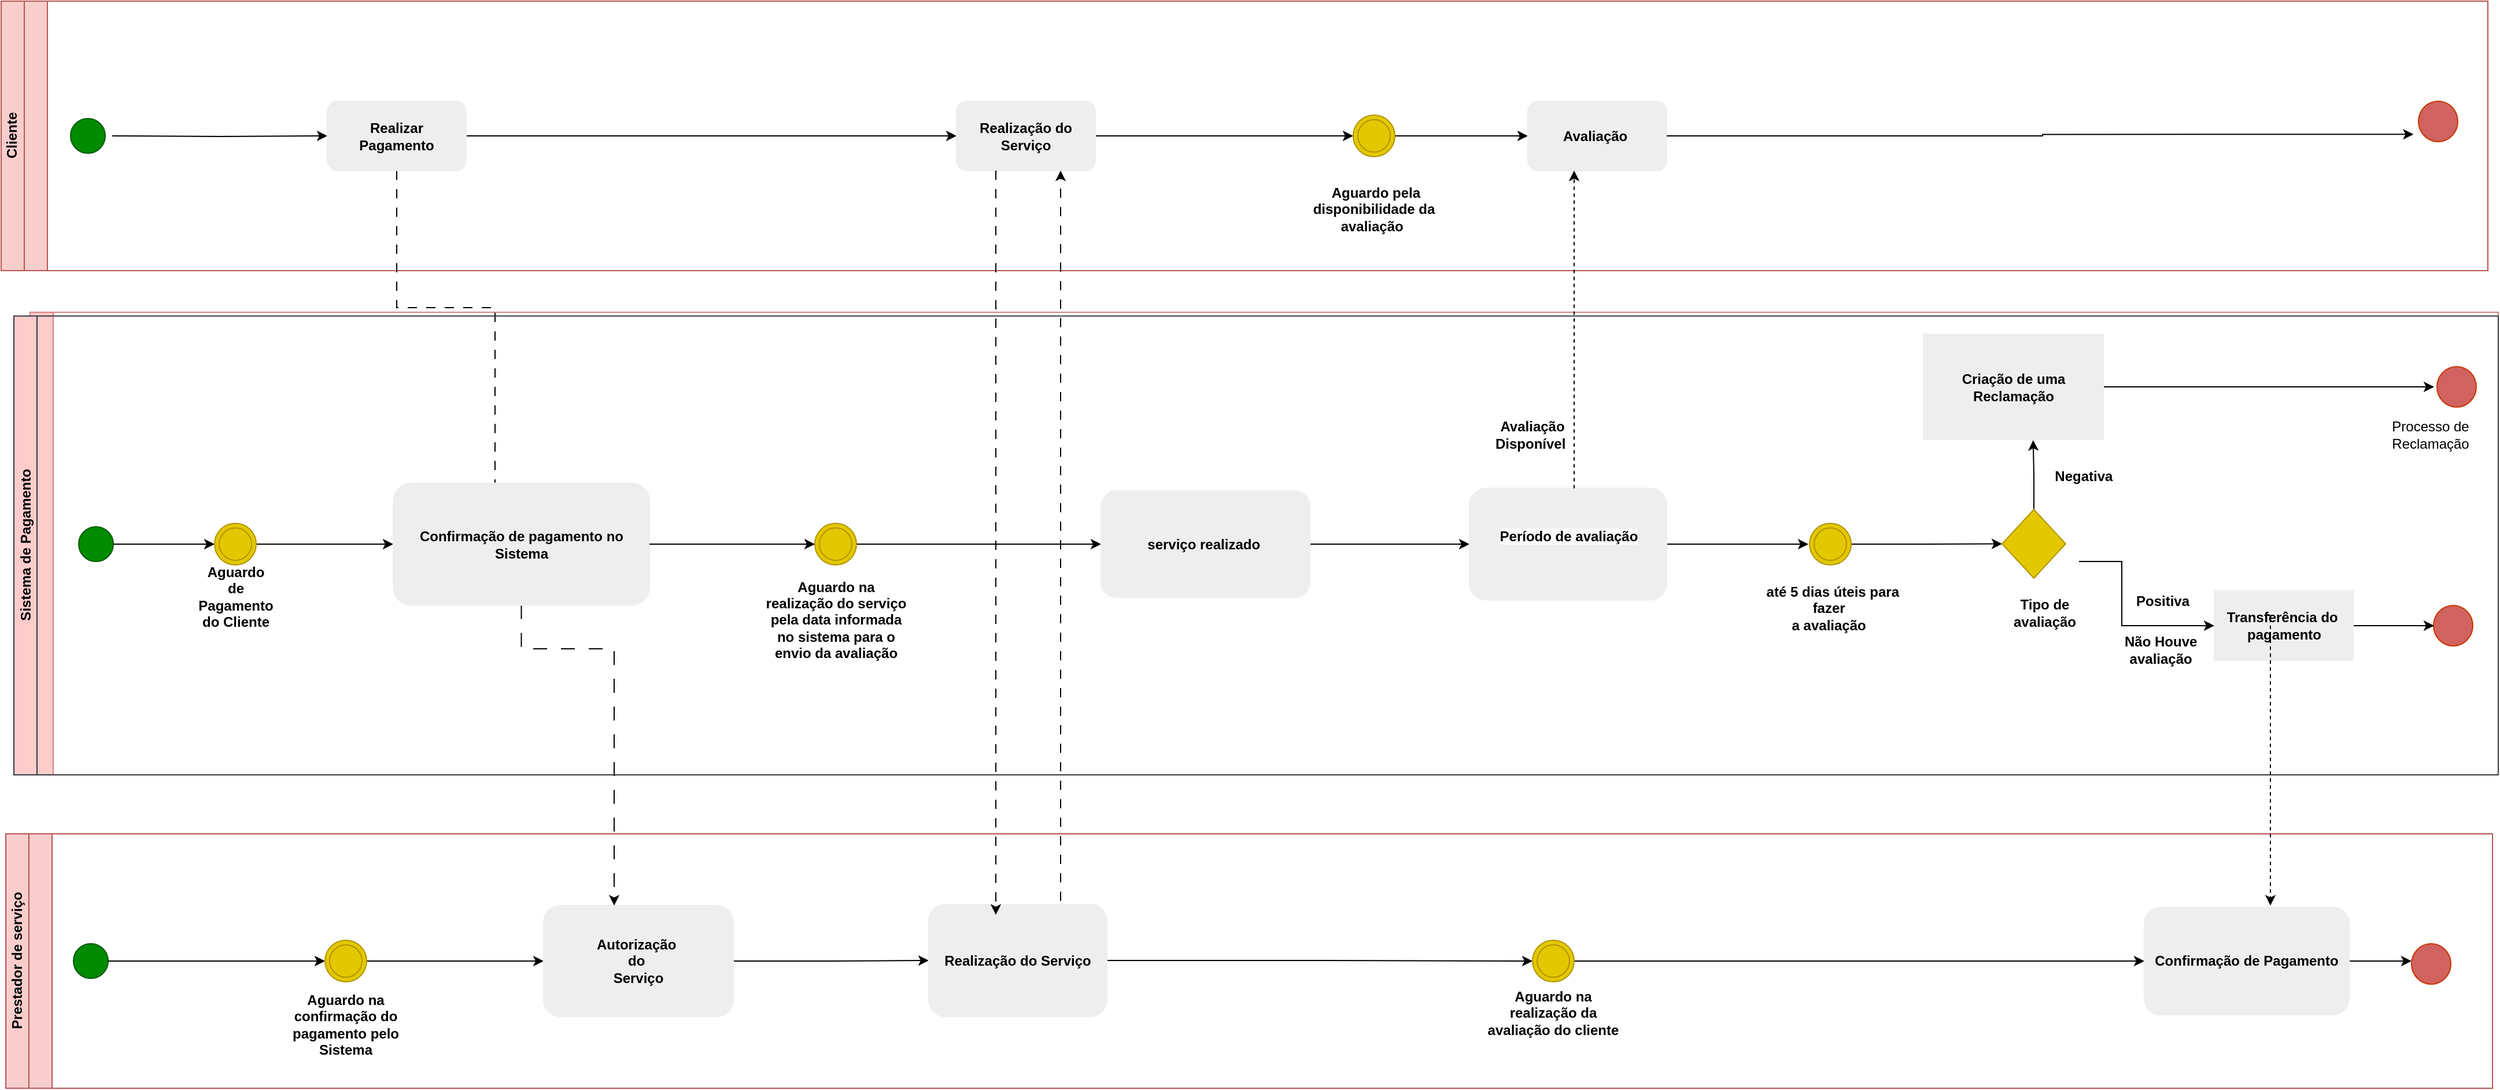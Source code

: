 <mxfile version="24.0.4" type="github">
  <diagram name="Página-1" id="FejWaUxKJO4Tpg3Yl1KT">
    <mxGraphModel dx="2012" dy="1380" grid="0" gridSize="10" guides="1" tooltips="1" connect="1" arrows="1" fold="1" page="1" pageScale="1" pageWidth="827" pageHeight="1169" math="0" shadow="0">
      <root>
        <mxCell id="0" />
        <mxCell id="1" parent="0" />
        <mxCell id="zYfPLpG0swG1dU-uLJUw-37" value="Cliente" style="swimlane;html=1;childLayout=stackLayout;resizeParent=1;resizeParentMax=0;horizontal=0;startSize=20;horizontalStack=0;labelBackgroundColor=none;fillColor=#f8cecc;strokeColor=#b85450;align=center;fontStyle=1;verticalAlign=middle;fontSize=12;" parent="1" vertex="1">
          <mxGeometry x="50" y="90" width="2150" height="233" as="geometry" />
        </mxCell>
        <mxCell id="zYfPLpG0swG1dU-uLJUw-38" value="&amp;nbsp;&lt;div style=&quot;font-size: 12px;&quot;&gt;&lt;br style=&quot;font-size: 12px;&quot;&gt;&lt;/div&gt;" style="swimlane;html=1;startSize=20;horizontal=0;labelBackgroundColor=none;fillColor=#f8cecc;strokeColor=#b85450;align=center;fontStyle=1;verticalAlign=middle;fontSize=12;" parent="zYfPLpG0swG1dU-uLJUw-37" vertex="1">
          <mxGeometry x="20" width="2130" height="233" as="geometry" />
        </mxCell>
        <mxCell id="zYfPLpG0swG1dU-uLJUw-87" value="" style="edgeStyle=orthogonalEdgeStyle;rounded=0;orthogonalLoop=1;jettySize=auto;html=1;align=center;fontStyle=1;verticalAlign=middle;fontSize=12;" parent="zYfPLpG0swG1dU-uLJUw-38" target="zYfPLpG0swG1dU-uLJUw-86" edge="1">
          <mxGeometry relative="1" as="geometry">
            <mxPoint x="76" y="116.5" as="sourcePoint" />
          </mxGeometry>
        </mxCell>
        <mxCell id="zYfPLpG0swG1dU-uLJUw-39" value="" style="verticalLabelPosition=bottom;verticalAlign=middle;html=1;shape=mxgraph.flowchart.on-page_reference;fillColor=#008a00;strokeColor=#005700;labelBackgroundColor=none;fontColor=#ffffff;align=center;fontStyle=1;fontSize=12;" parent="zYfPLpG0swG1dU-uLJUw-38" vertex="1">
          <mxGeometry x="40" y="101.5" width="30" height="30" as="geometry" />
        </mxCell>
        <mxCell id="zYfPLpG0swG1dU-uLJUw-46" value="" style="ellipse;whiteSpace=wrap;html=1;fillColor=#d0635f;strokeColor=#C73500;fontColor=#000000;rounded=1;labelBackgroundColor=none;align=center;fontStyle=1;verticalAlign=middle;fontSize=12;" parent="zYfPLpG0swG1dU-uLJUw-38" vertex="1">
          <mxGeometry x="2070" y="86.5" width="34" height="35" as="geometry" />
        </mxCell>
        <mxCell id="zYfPLpG0swG1dU-uLJUw-102" value="" style="edgeStyle=orthogonalEdgeStyle;rounded=0;orthogonalLoop=1;jettySize=auto;html=1;align=center;fontStyle=1;verticalAlign=middle;fontSize=12;" parent="zYfPLpG0swG1dU-uLJUw-38" source="zYfPLpG0swG1dU-uLJUw-86" target="zYfPLpG0swG1dU-uLJUw-101" edge="1">
          <mxGeometry relative="1" as="geometry" />
        </mxCell>
        <mxCell id="K5AAOl8hfwGV49l_5y5c-6" style="edgeStyle=orthogonalEdgeStyle;rounded=0;orthogonalLoop=1;jettySize=auto;html=1;dashed=1;dashPattern=8 8;align=center;fontStyle=1;verticalAlign=middle;fontSize=12;" edge="1" parent="zYfPLpG0swG1dU-uLJUw-38" source="zYfPLpG0swG1dU-uLJUw-86">
          <mxGeometry relative="1" as="geometry">
            <mxPoint x="406" y="455.0" as="targetPoint" />
            <Array as="points">
              <mxPoint x="322" y="265" />
              <mxPoint x="407" y="265" />
              <mxPoint x="407" y="455" />
            </Array>
          </mxGeometry>
        </mxCell>
        <mxCell id="zYfPLpG0swG1dU-uLJUw-86" value="&lt;div style=&quot;font-size: 12px;&quot;&gt;Realizar&lt;/div&gt;Pagamento" style="rounded=1;whiteSpace=wrap;html=1;verticalAlign=middle;fillColor=#EEEEEE;strokeColor=#EEEEEE;fontColor=#000000;labelBackgroundColor=none;align=center;fontStyle=1;fontSize=12;" parent="zYfPLpG0swG1dU-uLJUw-38" vertex="1">
          <mxGeometry x="262" y="86.5" width="120" height="60" as="geometry" />
        </mxCell>
        <mxCell id="K5AAOl8hfwGV49l_5y5c-30" value="" style="edgeStyle=orthogonalEdgeStyle;rounded=0;orthogonalLoop=1;jettySize=auto;html=1;entryX=0;entryY=0.5;entryDx=0;entryDy=0;align=center;fontStyle=1;verticalAlign=middle;fontSize=12;" edge="1" parent="zYfPLpG0swG1dU-uLJUw-38" source="zYfPLpG0swG1dU-uLJUw-101" target="K5AAOl8hfwGV49l_5y5c-31">
          <mxGeometry relative="1" as="geometry">
            <mxPoint x="1070.0" y="116.529" as="targetPoint" />
          </mxGeometry>
        </mxCell>
        <mxCell id="zYfPLpG0swG1dU-uLJUw-101" value="Realização do Serviço" style="rounded=1;whiteSpace=wrap;html=1;verticalAlign=middle;fillColor=#EEEEEE;strokeColor=#EEEEEE;fontColor=#000000;labelBackgroundColor=none;align=center;fontStyle=1;fontSize=12;" parent="zYfPLpG0swG1dU-uLJUw-38" vertex="1">
          <mxGeometry x="806" y="86.5" width="120" height="60" as="geometry" />
        </mxCell>
        <mxCell id="K5AAOl8hfwGV49l_5y5c-36" value="" style="edgeStyle=orthogonalEdgeStyle;rounded=0;orthogonalLoop=1;jettySize=auto;html=1;align=center;fontStyle=1;verticalAlign=middle;fontSize=12;" edge="1" parent="zYfPLpG0swG1dU-uLJUw-38" source="K5AAOl8hfwGV49l_5y5c-31" target="K5AAOl8hfwGV49l_5y5c-35">
          <mxGeometry relative="1" as="geometry" />
        </mxCell>
        <mxCell id="K5AAOl8hfwGV49l_5y5c-31" value="" style="ellipse;shape=doubleEllipse;whiteSpace=wrap;html=1;aspect=fixed;fillColor=#e3c800;fontColor=#000000;strokeColor=#B09500;align=center;fontStyle=1;verticalAlign=middle;fontSize=12;" vertex="1" parent="zYfPLpG0swG1dU-uLJUw-38">
          <mxGeometry x="1149" y="98.5" width="36" height="36" as="geometry" />
        </mxCell>
        <mxCell id="K5AAOl8hfwGV49l_5y5c-32" value="&amp;nbsp;Aguardo pela disponibilidade da avaliação&amp;nbsp;" style="text;html=1;align=center;verticalAlign=middle;whiteSpace=wrap;rounded=0;fontStyle=1;fontSize=12;" vertex="1" parent="zYfPLpG0swG1dU-uLJUw-38">
          <mxGeometry x="1105" y="165" width="124" height="30" as="geometry" />
        </mxCell>
        <mxCell id="K5AAOl8hfwGV49l_5y5c-35" value="Avaliação&amp;nbsp;" style="rounded=1;whiteSpace=wrap;html=1;fillColor=#EEEEEE;strokeColor=#EEEEEE;fontColor=#000000;align=center;fontStyle=1;verticalAlign=middle;fontSize=12;" vertex="1" parent="zYfPLpG0swG1dU-uLJUw-38">
          <mxGeometry x="1300" y="86.5" width="120" height="60" as="geometry" />
        </mxCell>
        <mxCell id="K5AAOl8hfwGV49l_5y5c-14" style="edgeStyle=orthogonalEdgeStyle;rounded=0;orthogonalLoop=1;jettySize=auto;html=1;dashed=1;dashPattern=8 8;align=center;fontStyle=1;verticalAlign=middle;fontSize=12;" edge="1" parent="zYfPLpG0swG1dU-uLJUw-38" target="zYfPLpG0swG1dU-uLJUw-101">
          <mxGeometry relative="1" as="geometry">
            <mxPoint x="896" y="790" as="sourcePoint" />
            <mxPoint x="904.76" y="146.55" as="targetPoint" />
            <Array as="points">
              <mxPoint x="896" y="800" />
              <mxPoint x="896" y="800" />
            </Array>
          </mxGeometry>
        </mxCell>
        <mxCell id="K5AAOl8hfwGV49l_5y5c-45" style="edgeStyle=orthogonalEdgeStyle;rounded=0;orthogonalLoop=1;jettySize=auto;html=1;entryX=-0.125;entryY=0.819;entryDx=0;entryDy=0;entryPerimeter=0;align=center;fontStyle=1;verticalAlign=middle;fontSize=12;" edge="1" parent="zYfPLpG0swG1dU-uLJUw-38" source="K5AAOl8hfwGV49l_5y5c-35" target="zYfPLpG0swG1dU-uLJUw-46">
          <mxGeometry relative="1" as="geometry" />
        </mxCell>
        <mxCell id="zYfPLpG0swG1dU-uLJUw-62" value="Prestador de serviço" style="swimlane;html=1;childLayout=stackLayout;resizeParent=1;resizeParentMax=0;horizontal=0;startSize=20;horizontalStack=0;labelBackgroundColor=none;fillColor=#f8cecc;strokeColor=#b85450;align=center;fontStyle=1;verticalAlign=middle;fontSize=12;" parent="1" vertex="1">
          <mxGeometry x="54" y="810" width="2150" height="220" as="geometry" />
        </mxCell>
        <mxCell id="zYfPLpG0swG1dU-uLJUw-63" value="&amp;nbsp;&lt;div style=&quot;font-size: 12px;&quot;&gt;&lt;br style=&quot;font-size: 12px;&quot;&gt;&lt;/div&gt;" style="swimlane;html=1;startSize=20;horizontal=0;labelBackgroundColor=none;fillColor=#f8cecc;strokeColor=#b85450;align=center;fontStyle=1;verticalAlign=middle;fontSize=12;" parent="zYfPLpG0swG1dU-uLJUw-62" vertex="1">
          <mxGeometry x="20" width="2130" height="220" as="geometry" />
        </mxCell>
        <mxCell id="zYfPLpG0swG1dU-uLJUw-83" value="" style="edgeStyle=orthogonalEdgeStyle;rounded=0;orthogonalLoop=1;jettySize=auto;html=1;align=center;fontStyle=1;verticalAlign=middle;fontSize=12;" parent="zYfPLpG0swG1dU-uLJUw-63" source="K5AAOl8hfwGV49l_5y5c-7" target="zYfPLpG0swG1dU-uLJUw-82" edge="1">
          <mxGeometry relative="1" as="geometry" />
        </mxCell>
        <mxCell id="zYfPLpG0swG1dU-uLJUw-64" value="" style="verticalLabelPosition=bottom;verticalAlign=middle;html=1;shape=mxgraph.flowchart.on-page_reference;fillColor=#008a00;strokeColor=#005700;labelBackgroundColor=none;fontColor=#ffffff;align=center;fontStyle=1;fontSize=12;" parent="zYfPLpG0swG1dU-uLJUw-63" vertex="1">
          <mxGeometry x="38.5" y="95" width="30" height="30" as="geometry" />
        </mxCell>
        <mxCell id="zYfPLpG0swG1dU-uLJUw-67" value="" style="ellipse;whiteSpace=wrap;html=1;fillColor=#d0635f;strokeColor=#C73500;fontColor=#000000;rounded=1;labelBackgroundColor=none;align=center;fontStyle=1;verticalAlign=middle;fontSize=12;" parent="zYfPLpG0swG1dU-uLJUw-63" vertex="1">
          <mxGeometry x="2060" y="95" width="34" height="35" as="geometry" />
        </mxCell>
        <mxCell id="zYfPLpG0swG1dU-uLJUw-100" value="" style="edgeStyle=orthogonalEdgeStyle;rounded=0;orthogonalLoop=1;jettySize=auto;html=1;align=center;fontStyle=1;verticalAlign=middle;fontSize=12;" parent="zYfPLpG0swG1dU-uLJUw-63" source="zYfPLpG0swG1dU-uLJUw-82" target="zYfPLpG0swG1dU-uLJUw-99" edge="1">
          <mxGeometry relative="1" as="geometry" />
        </mxCell>
        <mxCell id="zYfPLpG0swG1dU-uLJUw-82" value="Autorização&amp;nbsp;&lt;div style=&quot;font-size: 12px;&quot;&gt;do&amp;nbsp;&lt;/div&gt;&lt;div style=&quot;font-size: 12px;&quot;&gt;Serviço&lt;/div&gt;" style="rounded=1;whiteSpace=wrap;html=1;verticalAlign=middle;fillColor=#EEEEEE;strokeColor=#EEEEEE;fontColor=#000000;labelBackgroundColor=none;align=center;fontStyle=1;fontSize=12;" parent="zYfPLpG0swG1dU-uLJUw-63" vertex="1">
          <mxGeometry x="445" y="62" width="164" height="96" as="geometry" />
        </mxCell>
        <mxCell id="K5AAOl8hfwGV49l_5y5c-19" value="" style="edgeStyle=orthogonalEdgeStyle;rounded=0;orthogonalLoop=1;jettySize=auto;html=1;entryX=0;entryY=0.5;entryDx=0;entryDy=0;align=center;fontStyle=1;verticalAlign=middle;fontSize=12;" edge="1" parent="zYfPLpG0swG1dU-uLJUw-63" source="zYfPLpG0swG1dU-uLJUw-99" target="K5AAOl8hfwGV49l_5y5c-21">
          <mxGeometry relative="1" as="geometry">
            <mxPoint x="1100" y="110" as="targetPoint" />
          </mxGeometry>
        </mxCell>
        <mxCell id="zYfPLpG0swG1dU-uLJUw-99" value="Realização do Serviço" style="whiteSpace=wrap;html=1;verticalAlign=middle;fillColor=#EEEEEE;strokeColor=#EEEEEE;fontColor=#000000;rounded=1;labelBackgroundColor=none;align=center;fontStyle=1;fontSize=12;" parent="zYfPLpG0swG1dU-uLJUw-63" vertex="1">
          <mxGeometry x="778" y="61" width="154" height="97" as="geometry" />
        </mxCell>
        <mxCell id="K5AAOl8hfwGV49l_5y5c-10" value="" style="edgeStyle=orthogonalEdgeStyle;rounded=0;orthogonalLoop=1;jettySize=auto;html=1;align=center;fontStyle=1;verticalAlign=middle;fontSize=12;" edge="1" parent="zYfPLpG0swG1dU-uLJUw-63" source="zYfPLpG0swG1dU-uLJUw-64" target="K5AAOl8hfwGV49l_5y5c-7">
          <mxGeometry relative="1" as="geometry">
            <mxPoint x="149" y="860" as="sourcePoint" />
            <mxPoint x="560" y="860" as="targetPoint" />
          </mxGeometry>
        </mxCell>
        <mxCell id="K5AAOl8hfwGV49l_5y5c-7" value="" style="ellipse;shape=doubleEllipse;whiteSpace=wrap;html=1;aspect=fixed;fillColor=#e3c800;fontColor=#000000;strokeColor=#B09500;align=center;fontStyle=1;verticalAlign=middle;fontSize=12;" vertex="1" parent="zYfPLpG0swG1dU-uLJUw-63">
          <mxGeometry x="256" y="92" width="36" height="36" as="geometry" />
        </mxCell>
        <mxCell id="K5AAOl8hfwGV49l_5y5c-12" value="Aguardo na confirmação do pagamento pelo Sistema" style="text;html=1;align=center;verticalAlign=middle;whiteSpace=wrap;rounded=0;fontStyle=1;fontSize=12;" vertex="1" parent="zYfPLpG0swG1dU-uLJUw-63">
          <mxGeometry x="216" y="150" width="116" height="30" as="geometry" />
        </mxCell>
        <mxCell id="K5AAOl8hfwGV49l_5y5c-25" value="" style="edgeStyle=orthogonalEdgeStyle;rounded=0;orthogonalLoop=1;jettySize=auto;html=1;align=center;fontStyle=1;verticalAlign=middle;fontSize=12;" edge="1" parent="zYfPLpG0swG1dU-uLJUw-63" source="K5AAOl8hfwGV49l_5y5c-21" target="K5AAOl8hfwGV49l_5y5c-24">
          <mxGeometry relative="1" as="geometry" />
        </mxCell>
        <mxCell id="K5AAOl8hfwGV49l_5y5c-21" value="" style="ellipse;shape=doubleEllipse;whiteSpace=wrap;html=1;aspect=fixed;fillColor=#e3c800;fontColor=#000000;strokeColor=#B09500;align=center;fontStyle=1;verticalAlign=middle;fontSize=12;" vertex="1" parent="zYfPLpG0swG1dU-uLJUw-63">
          <mxGeometry x="1300" y="92" width="36" height="36" as="geometry" />
        </mxCell>
        <mxCell id="K5AAOl8hfwGV49l_5y5c-22" value="Aguardo na realização da avaliação do cliente" style="text;html=1;align=center;verticalAlign=middle;whiteSpace=wrap;rounded=0;fontStyle=1;fontSize=12;" vertex="1" parent="zYfPLpG0swG1dU-uLJUw-63">
          <mxGeometry x="1256" y="140" width="124" height="30" as="geometry" />
        </mxCell>
        <mxCell id="K5AAOl8hfwGV49l_5y5c-26" style="edgeStyle=orthogonalEdgeStyle;rounded=0;orthogonalLoop=1;jettySize=auto;html=1;align=center;fontStyle=1;verticalAlign=middle;fontSize=12;" edge="1" parent="zYfPLpG0swG1dU-uLJUw-63" source="K5AAOl8hfwGV49l_5y5c-24">
          <mxGeometry relative="1" as="geometry">
            <mxPoint x="2060" y="110" as="targetPoint" />
          </mxGeometry>
        </mxCell>
        <mxCell id="K5AAOl8hfwGV49l_5y5c-24" value="Confirmação de Pagamento" style="rounded=1;whiteSpace=wrap;html=1;fillColor=#EEEEEE;strokeColor=#EEEEEE;fontColor=#000000;align=center;fontStyle=1;verticalAlign=middle;fontSize=12;" vertex="1" parent="zYfPLpG0swG1dU-uLJUw-63">
          <mxGeometry x="1829" y="63.5" width="177" height="93" as="geometry" />
        </mxCell>
        <mxCell id="K5AAOl8hfwGV49l_5y5c-2" style="edgeStyle=orthogonalEdgeStyle;rounded=0;orthogonalLoop=1;jettySize=auto;html=1;dashed=1;dashPattern=12 12;align=center;fontStyle=1;verticalAlign=middle;fontSize=12;" edge="1" parent="1" source="zYfPLpG0swG1dU-uLJUw-84" target="zYfPLpG0swG1dU-uLJUw-82">
          <mxGeometry relative="1" as="geometry">
            <Array as="points">
              <mxPoint x="500" y="650" />
              <mxPoint x="580" y="650" />
            </Array>
          </mxGeometry>
        </mxCell>
        <mxCell id="K5AAOl8hfwGV49l_5y5c-13" style="edgeStyle=orthogonalEdgeStyle;rounded=0;orthogonalLoop=1;jettySize=auto;html=1;dashed=1;dashPattern=8 8;align=center;fontStyle=1;verticalAlign=middle;fontSize=12;" edge="1" parent="1" source="zYfPLpG0swG1dU-uLJUw-101">
          <mxGeometry relative="1" as="geometry">
            <mxPoint x="910" y="880" as="targetPoint" />
            <Array as="points">
              <mxPoint x="910" y="829" />
            </Array>
          </mxGeometry>
        </mxCell>
        <mxCell id="zYfPLpG0swG1dU-uLJUw-17" value="&amp;nbsp;&lt;div style=&quot;font-size: 12px;&quot;&gt;&lt;br style=&quot;font-size: 12px;&quot;&gt;&lt;/div&gt;" style="swimlane;html=1;startSize=20;horizontal=0;labelBackgroundColor=none;fillColor=#ffcccc;strokeColor=#d7817d;align=center;fontStyle=1;verticalAlign=middle;fontSize=12;" parent="1" vertex="1">
          <mxGeometry x="75" y="359" width="2134" height="400" as="geometry" />
        </mxCell>
        <mxCell id="zYfPLpG0swG1dU-uLJUw-85" value="" style="edgeStyle=orthogonalEdgeStyle;rounded=0;orthogonalLoop=1;jettySize=auto;html=1;align=center;fontStyle=1;verticalAlign=middle;fontSize=12;" parent="zYfPLpG0swG1dU-uLJUw-17" source="K5AAOl8hfwGV49l_5y5c-8" target="zYfPLpG0swG1dU-uLJUw-84" edge="1">
          <mxGeometry relative="1" as="geometry" />
        </mxCell>
        <mxCell id="zYfPLpG0swG1dU-uLJUw-18" value="" style="verticalLabelPosition=bottom;verticalAlign=middle;html=1;shape=mxgraph.flowchart.on-page_reference;fillColor=#008a00;strokeColor=#005700;labelBackgroundColor=none;fontColor=#ffffff;align=center;fontStyle=1;fontSize=12;" parent="zYfPLpG0swG1dU-uLJUw-17" vertex="1">
          <mxGeometry x="42" y="185.5" width="30" height="30" as="geometry" />
        </mxCell>
        <mxCell id="zYfPLpG0swG1dU-uLJUw-36" value="" style="ellipse;whiteSpace=wrap;html=1;fillColor=#d0635f;strokeColor=#C73500;fontColor=#000000;rounded=1;labelBackgroundColor=none;align=center;fontStyle=1;verticalAlign=middle;fontSize=12;" parent="zYfPLpG0swG1dU-uLJUw-17" vertex="1">
          <mxGeometry x="2078" y="253.5" width="34" height="35" as="geometry" />
        </mxCell>
        <mxCell id="zYfPLpG0swG1dU-uLJUw-84" value="Confirmação de pagamento no&lt;div style=&quot;font-size: 12px;&quot;&gt;Sistema&lt;/div&gt;" style="rounded=1;whiteSpace=wrap;html=1;verticalAlign=middle;fillColor=#EEEEEE;strokeColor=#EEEEEE;fontColor=#000000;labelBackgroundColor=none;align=center;fontStyle=1;fontSize=12;" parent="zYfPLpG0swG1dU-uLJUw-17" vertex="1">
          <mxGeometry x="314" y="147.75" width="221.5" height="105.5" as="geometry" />
        </mxCell>
        <mxCell id="zYfPLpG0swG1dU-uLJUw-96" value="" style="edgeStyle=orthogonalEdgeStyle;rounded=0;orthogonalLoop=1;jettySize=auto;html=1;align=center;fontStyle=1;verticalAlign=middle;fontSize=12;" parent="zYfPLpG0swG1dU-uLJUw-17" source="zYfPLpG0swG1dU-uLJUw-94" target="zYfPLpG0swG1dU-uLJUw-95" edge="1">
          <mxGeometry relative="1" as="geometry" />
        </mxCell>
        <mxCell id="zYfPLpG0swG1dU-uLJUw-94" value="" style="ellipse;shape=doubleEllipse;whiteSpace=wrap;html=1;aspect=fixed;fillColor=#e3c800;fontColor=#000000;strokeColor=#B09500;align=center;fontStyle=1;verticalAlign=middle;fontSize=12;" parent="zYfPLpG0swG1dU-uLJUw-17" vertex="1">
          <mxGeometry x="678.5" y="182.5" width="36" height="36" as="geometry" />
        </mxCell>
        <mxCell id="zYfPLpG0swG1dU-uLJUw-93" value="" style="edgeStyle=orthogonalEdgeStyle;rounded=0;orthogonalLoop=1;jettySize=auto;html=1;align=center;fontStyle=1;verticalAlign=middle;fontSize=12;" parent="zYfPLpG0swG1dU-uLJUw-17" source="zYfPLpG0swG1dU-uLJUw-84" target="zYfPLpG0swG1dU-uLJUw-94" edge="1">
          <mxGeometry relative="1" as="geometry">
            <mxPoint x="559.5" y="200.5" as="targetPoint" />
          </mxGeometry>
        </mxCell>
        <mxCell id="K5AAOl8hfwGV49l_5y5c-34" value="" style="edgeStyle=orthogonalEdgeStyle;rounded=0;orthogonalLoop=1;jettySize=auto;html=1;align=center;fontStyle=1;verticalAlign=middle;fontSize=12;" edge="1" parent="zYfPLpG0swG1dU-uLJUw-17" source="zYfPLpG0swG1dU-uLJUw-95" target="K5AAOl8hfwGV49l_5y5c-33">
          <mxGeometry relative="1" as="geometry" />
        </mxCell>
        <mxCell id="zYfPLpG0swG1dU-uLJUw-95" value="serviço realizado&amp;nbsp;" style="rounded=1;whiteSpace=wrap;html=1;fillColor=#EEEEEE;strokeColor=#EEEEEE;align=center;fontStyle=1;verticalAlign=middle;fontSize=12;" parent="zYfPLpG0swG1dU-uLJUw-17" vertex="1">
          <mxGeometry x="926" y="154.25" width="180.5" height="92.5" as="geometry" />
        </mxCell>
        <mxCell id="K5AAOl8hfwGV49l_5y5c-9" value="" style="edgeStyle=orthogonalEdgeStyle;rounded=0;orthogonalLoop=1;jettySize=auto;html=1;align=center;fontStyle=1;verticalAlign=middle;fontSize=12;" edge="1" parent="zYfPLpG0swG1dU-uLJUw-17" source="zYfPLpG0swG1dU-uLJUw-18" target="K5AAOl8hfwGV49l_5y5c-8">
          <mxGeometry relative="1" as="geometry">
            <mxPoint x="146.5" y="635" as="sourcePoint" />
            <mxPoint x="433.5" y="635" as="targetPoint" />
          </mxGeometry>
        </mxCell>
        <mxCell id="K5AAOl8hfwGV49l_5y5c-8" value="" style="ellipse;shape=doubleEllipse;whiteSpace=wrap;html=1;aspect=fixed;fillColor=#e3c800;fontColor=#000000;strokeColor=#B09500;align=center;fontStyle=1;verticalAlign=middle;fontSize=12;" vertex="1" parent="zYfPLpG0swG1dU-uLJUw-17">
          <mxGeometry x="159.5" y="182.5" width="36" height="36" as="geometry" />
        </mxCell>
        <mxCell id="K5AAOl8hfwGV49l_5y5c-11" value="Aguardo de Pagamento do Cliente" style="text;html=1;align=center;verticalAlign=middle;whiteSpace=wrap;rounded=0;fontStyle=1;fontSize=12;" vertex="1" parent="zYfPLpG0swG1dU-uLJUw-17">
          <mxGeometry x="147.5" y="230.5" width="60" height="30" as="geometry" />
        </mxCell>
        <mxCell id="K5AAOl8hfwGV49l_5y5c-15" value="Aguardo na realização do serviço pela data informada no sistema para o envio da avaliação" style="text;html=1;align=center;verticalAlign=middle;whiteSpace=wrap;rounded=0;fontStyle=1;fontSize=12;" vertex="1" parent="zYfPLpG0swG1dU-uLJUw-17">
          <mxGeometry x="634.5" y="251" width="124" height="30" as="geometry" />
        </mxCell>
        <mxCell id="K5AAOl8hfwGV49l_5y5c-42" value="" style="edgeStyle=orthogonalEdgeStyle;rounded=0;orthogonalLoop=1;jettySize=auto;html=1;align=center;fontStyle=1;verticalAlign=middle;fontSize=12;" edge="1" parent="zYfPLpG0swG1dU-uLJUw-17" source="K5AAOl8hfwGV49l_5y5c-33">
          <mxGeometry relative="1" as="geometry">
            <mxPoint x="1537.527" y="200.529" as="targetPoint" />
          </mxGeometry>
        </mxCell>
        <mxCell id="K5AAOl8hfwGV49l_5y5c-33" value="&#xa;&lt;span style=&quot;color: rgb(0, 0, 0); font-family: Helvetica; font-size: 12px; font-style: normal; font-variant-ligatures: normal; font-variant-caps: normal; letter-spacing: normal; orphans: 2; text-indent: 0px; text-transform: none; widows: 2; word-spacing: 0px; -webkit-text-stroke-width: 0px; white-space: normal; background-color: rgb(251, 251, 251); text-decoration-thickness: initial; text-decoration-style: initial; text-decoration-color: initial; float: none; display: inline !important;&quot;&gt;Período de avaliação&lt;/span&gt;&#xa;&#xa;" style="whiteSpace=wrap;html=1;fillColor=#EEEEEE;strokeColor=#EEEEEE;rounded=1;align=center;fontStyle=1;verticalAlign=middle;fontSize=12;" vertex="1" parent="zYfPLpG0swG1dU-uLJUw-17">
          <mxGeometry x="1244.5" y="152.25" width="170.5" height="96.5" as="geometry" />
        </mxCell>
        <mxCell id="K5AAOl8hfwGV49l_5y5c-38" value="Avaliação Disponível&amp;nbsp;" style="text;html=1;align=center;verticalAlign=middle;whiteSpace=wrap;rounded=0;fontStyle=1;fontSize=12;" vertex="1" parent="zYfPLpG0swG1dU-uLJUw-17">
          <mxGeometry x="1268.5" y="91" width="60" height="30" as="geometry" />
        </mxCell>
        <mxCell id="K5AAOl8hfwGV49l_5y5c-52" value="" style="edgeStyle=orthogonalEdgeStyle;rounded=0;orthogonalLoop=1;jettySize=auto;html=1;align=center;fontStyle=1;verticalAlign=middle;fontSize=12;" edge="1" parent="zYfPLpG0swG1dU-uLJUw-17" source="K5AAOl8hfwGV49l_5y5c-43" target="K5AAOl8hfwGV49l_5y5c-51">
          <mxGeometry relative="1" as="geometry" />
        </mxCell>
        <mxCell id="K5AAOl8hfwGV49l_5y5c-43" value="" style="ellipse;shape=doubleEllipse;whiteSpace=wrap;html=1;aspect=fixed;fillColor=#e3c800;fontColor=#000000;strokeColor=#B09500;align=center;fontStyle=1;verticalAlign=middle;fontSize=12;" vertex="1" parent="zYfPLpG0swG1dU-uLJUw-17">
          <mxGeometry x="1538.5" y="182.5" width="36" height="36" as="geometry" />
        </mxCell>
        <mxCell id="K5AAOl8hfwGV49l_5y5c-44" value="&amp;nbsp;até 5 dias úteis para fazer&amp;nbsp;&lt;div style=&quot;font-size: 12px;&quot;&gt;a avaliação&amp;nbsp;&lt;/div&gt;" style="text;html=1;align=center;verticalAlign=middle;whiteSpace=wrap;rounded=0;fontStyle=1;fontSize=12;" vertex="1" parent="zYfPLpG0swG1dU-uLJUw-17">
          <mxGeometry x="1494.5" y="241" width="124" height="30" as="geometry" />
        </mxCell>
        <mxCell id="K5AAOl8hfwGV49l_5y5c-55" value="" style="edgeStyle=orthogonalEdgeStyle;rounded=0;orthogonalLoop=1;jettySize=auto;html=1;entryX=0.61;entryY=1.007;entryDx=0;entryDy=0;align=center;fontStyle=1;verticalAlign=middle;fontSize=12;entryPerimeter=0;" edge="1" parent="zYfPLpG0swG1dU-uLJUw-17" source="K5AAOl8hfwGV49l_5y5c-51" target="K5AAOl8hfwGV49l_5y5c-54">
          <mxGeometry relative="1" as="geometry" />
        </mxCell>
        <mxCell id="K5AAOl8hfwGV49l_5y5c-51" value="" style="rhombus;whiteSpace=wrap;html=1;fillColor=#e3c800;strokeColor=#B09500;fontColor=#000000;align=center;fontStyle=1;verticalAlign=middle;fontSize=12;" vertex="1" parent="zYfPLpG0swG1dU-uLJUw-17">
          <mxGeometry x="1705" y="170.5" width="55" height="59.5" as="geometry" />
        </mxCell>
        <mxCell id="K5AAOl8hfwGV49l_5y5c-53" value="&amp;nbsp;Tipo de&amp;nbsp;&lt;div style=&quot;font-size: 12px;&quot;&gt;avaliação&lt;/div&gt;" style="text;html=1;align=center;verticalAlign=middle;whiteSpace=wrap;rounded=0;fontStyle=1;fontSize=12;" vertex="1" parent="zYfPLpG0swG1dU-uLJUw-17">
          <mxGeometry x="1680" y="245" width="124" height="30" as="geometry" />
        </mxCell>
        <mxCell id="K5AAOl8hfwGV49l_5y5c-104" style="edgeStyle=orthogonalEdgeStyle;rounded=0;orthogonalLoop=1;jettySize=auto;html=1;" edge="1" parent="zYfPLpG0swG1dU-uLJUw-17" source="K5AAOl8hfwGV49l_5y5c-54">
          <mxGeometry relative="1" as="geometry">
            <mxPoint x="2078.533" y="64.5" as="targetPoint" />
          </mxGeometry>
        </mxCell>
        <mxCell id="K5AAOl8hfwGV49l_5y5c-54" value="&lt;div style=&quot;font-size: 12px;&quot;&gt;Criação de uma&lt;/div&gt;Reclamação" style="whiteSpace=wrap;html=1;fillColor=#EEEEEE;strokeColor=#EEEEEE;fontColor=#000000;align=center;fontStyle=1;verticalAlign=middle;fontSize=12;" vertex="1" parent="zYfPLpG0swG1dU-uLJUw-17">
          <mxGeometry x="1637" y="19" width="155.5" height="91" as="geometry" />
        </mxCell>
        <mxCell id="K5AAOl8hfwGV49l_5y5c-56" value="&amp;nbsp;Negativa" style="text;html=1;align=center;verticalAlign=middle;whiteSpace=wrap;rounded=0;fontStyle=1;fontSize=12;" vertex="1" parent="zYfPLpG0swG1dU-uLJUw-17">
          <mxGeometry x="1737" y="132.25" width="74" height="20" as="geometry" />
        </mxCell>
        <mxCell id="K5AAOl8hfwGV49l_5y5c-95" style="edgeStyle=orthogonalEdgeStyle;rounded=0;orthogonalLoop=1;jettySize=auto;html=1;entryX=0;entryY=0.5;entryDx=0;entryDy=0;align=center;fontStyle=1;verticalAlign=middle;fontSize=12;" edge="1" parent="zYfPLpG0swG1dU-uLJUw-17" source="K5AAOl8hfwGV49l_5y5c-59">
          <mxGeometry relative="1" as="geometry">
            <mxPoint x="2078.5" y="271" as="targetPoint" />
          </mxGeometry>
        </mxCell>
        <mxCell id="K5AAOl8hfwGV49l_5y5c-59" value="Transferência do&amp;nbsp;&lt;div style=&quot;font-size: 12px;&quot;&gt;pagamento&lt;/div&gt;" style="whiteSpace=wrap;html=1;fillColor=#EEEEEE;strokeColor=#EEEEEE;fontColor=#000000;align=center;fontStyle=1;verticalAlign=middle;fontSize=12;" vertex="1" parent="zYfPLpG0swG1dU-uLJUw-17">
          <mxGeometry x="1888.5" y="241" width="120" height="60" as="geometry" />
        </mxCell>
        <mxCell id="K5AAOl8hfwGV49l_5y5c-62" style="edgeStyle=orthogonalEdgeStyle;rounded=0;orthogonalLoop=1;jettySize=auto;html=1;entryX=0;entryY=0.5;entryDx=0;entryDy=0;align=center;fontStyle=1;verticalAlign=middle;fontSize=12;" edge="1" parent="zYfPLpG0swG1dU-uLJUw-17" target="K5AAOl8hfwGV49l_5y5c-59">
          <mxGeometry relative="1" as="geometry">
            <mxPoint x="1838.5" y="301" as="targetPoint" />
            <mxPoint x="1771.5" y="215.5" as="sourcePoint" />
            <Array as="points">
              <mxPoint x="1808.5" y="216" />
              <mxPoint x="1808.5" y="271" />
            </Array>
          </mxGeometry>
        </mxCell>
        <mxCell id="K5AAOl8hfwGV49l_5y5c-91" value="Positiva" style="text;html=1;align=center;verticalAlign=middle;whiteSpace=wrap;rounded=0;fontStyle=1;fontSize=12;" vertex="1" parent="zYfPLpG0swG1dU-uLJUw-17">
          <mxGeometry x="1808.5" y="241" width="70" height="18.5" as="geometry" />
        </mxCell>
        <mxCell id="K5AAOl8hfwGV49l_5y5c-92" value="Não Houve&amp;nbsp;&lt;div style=&quot;font-size: 12px;&quot;&gt;avaliação&amp;nbsp;&lt;/div&gt;" style="text;html=1;align=center;verticalAlign=middle;whiteSpace=wrap;rounded=0;fontStyle=1;fontSize=12;" vertex="1" parent="zYfPLpG0swG1dU-uLJUw-17">
          <mxGeometry x="1808.5" y="282.5" width="70" height="18.5" as="geometry" />
        </mxCell>
        <mxCell id="zYfPLpG0swG1dU-uLJUw-16" value="Sistema de Pagamento" style="swimlane;html=1;childLayout=stackLayout;resizeParent=1;resizeParentMax=0;horizontal=0;startSize=20;horizontalStack=0;labelBackgroundColor=none;fillColor=#ffcccc;strokeColor=#36393d;align=center;fontStyle=1;verticalAlign=middle;fontSize=12;" parent="zYfPLpG0swG1dU-uLJUw-17" vertex="1">
          <mxGeometry x="-14" y="3.25" width="2148" height="396.75" as="geometry" />
        </mxCell>
        <mxCell id="K5AAOl8hfwGV49l_5y5c-97" value="" style="ellipse;whiteSpace=wrap;html=1;fillColor=#d0635f;strokeColor=#C73500;fontColor=#000000;rounded=1;labelBackgroundColor=none;align=center;fontStyle=1;verticalAlign=middle;fontSize=12;" vertex="1" parent="zYfPLpG0swG1dU-uLJUw-17">
          <mxGeometry x="2081" y="47" width="34" height="35" as="geometry" />
        </mxCell>
        <mxCell id="K5AAOl8hfwGV49l_5y5c-102" value="Processo de&lt;div&gt;&amp;nbsp;Reclamação&amp;nbsp;&lt;/div&gt;" style="text;html=1;align=center;verticalAlign=middle;whiteSpace=wrap;rounded=0;" vertex="1" parent="zYfPLpG0swG1dU-uLJUw-17">
          <mxGeometry x="2030" y="91" width="91" height="30" as="geometry" />
        </mxCell>
        <mxCell id="K5AAOl8hfwGV49l_5y5c-37" style="edgeStyle=orthogonalEdgeStyle;rounded=0;orthogonalLoop=1;jettySize=auto;html=1;dashed=1;align=center;fontStyle=1;verticalAlign=middle;fontSize=12;" edge="1" parent="1" source="K5AAOl8hfwGV49l_5y5c-33" target="K5AAOl8hfwGV49l_5y5c-35">
          <mxGeometry relative="1" as="geometry">
            <Array as="points">
              <mxPoint x="1410" y="440" />
              <mxPoint x="1410" y="440" />
            </Array>
          </mxGeometry>
        </mxCell>
        <mxCell id="K5AAOl8hfwGV49l_5y5c-99" style="edgeStyle=orthogonalEdgeStyle;rounded=0;orthogonalLoop=1;jettySize=auto;html=1;dashed=1;" edge="1" parent="1">
          <mxGeometry relative="1" as="geometry">
            <mxPoint x="2010" y="620" as="sourcePoint" />
            <mxPoint x="2012" y="872" as="targetPoint" />
            <Array as="points">
              <mxPoint x="2010" y="621" />
              <mxPoint x="2012" y="621" />
              <mxPoint x="2012" y="754" />
            </Array>
          </mxGeometry>
        </mxCell>
      </root>
    </mxGraphModel>
  </diagram>
</mxfile>
